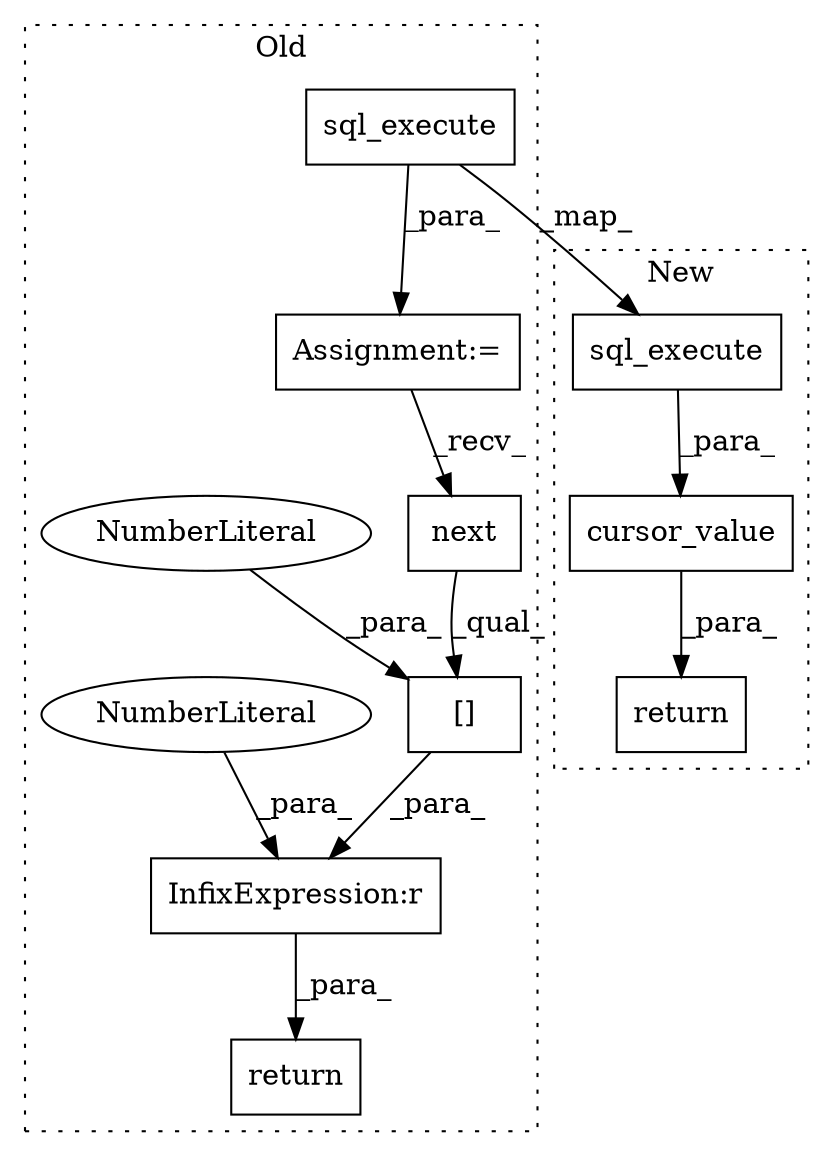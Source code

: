 digraph G {
subgraph cluster0 {
1 [label="sql_execute" a="32" s="3550,3599" l="12,2" shape="box"];
3 [label="Assignment:=" a="7" s="3545" l="1" shape="box"];
5 [label="return" a="41" s="3607" l="7" shape="box"];
6 [label="next" a="32" s="3622" l="6" shape="box"];
8 [label="[]" a="2" s="3615,3630" l="14,1" shape="box"];
9 [label="NumberLiteral" a="34" s="3629" l="1" shape="ellipse"];
10 [label="InfixExpression:r" a="27" s="3631" l="4" shape="box"];
11 [label="NumberLiteral" a="34" s="3635" l="1" shape="ellipse"];
label = "Old";
style="dotted";
}
subgraph cluster1 {
2 [label="sql_execute" a="32" s="3558,3607" l="12,2" shape="box"];
4 [label="return" a="41" s="3528" l="7" shape="box"];
7 [label="cursor_value" a="32" s="3541,3609" l="13,1" shape="box"];
label = "New";
style="dotted";
}
1 -> 3 [label="_para_"];
1 -> 2 [label="_map_"];
2 -> 7 [label="_para_"];
3 -> 6 [label="_recv_"];
6 -> 8 [label="_qual_"];
7 -> 4 [label="_para_"];
8 -> 10 [label="_para_"];
9 -> 8 [label="_para_"];
10 -> 5 [label="_para_"];
11 -> 10 [label="_para_"];
}